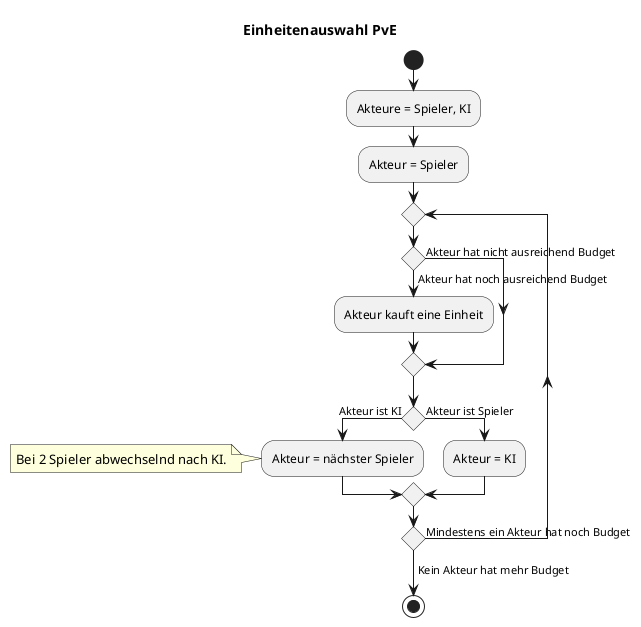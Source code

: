 @startuml
title Einheitenauswahl PvE

start

:Akteure = Spieler, KI;
:Akteur = Spieler;

repeat

if () then (Akteur hat noch ausreichend Budget)
    :Akteur kauft eine Einheit;
else (Akteur hat nicht ausreichend Budget)
endif

if () then (Akteur ist KI)
    :Akteur = nächster Spieler;
    note: Bei 2 Spieler abwechselnd nach KI.
else (Akteur ist Spieler)
    :Akteur = KI;
endif

repeat while() is (Mindestens ein Akteur hat noch Budget) 
-> Kein Akteur hat mehr Budget;

stop
@enduml
